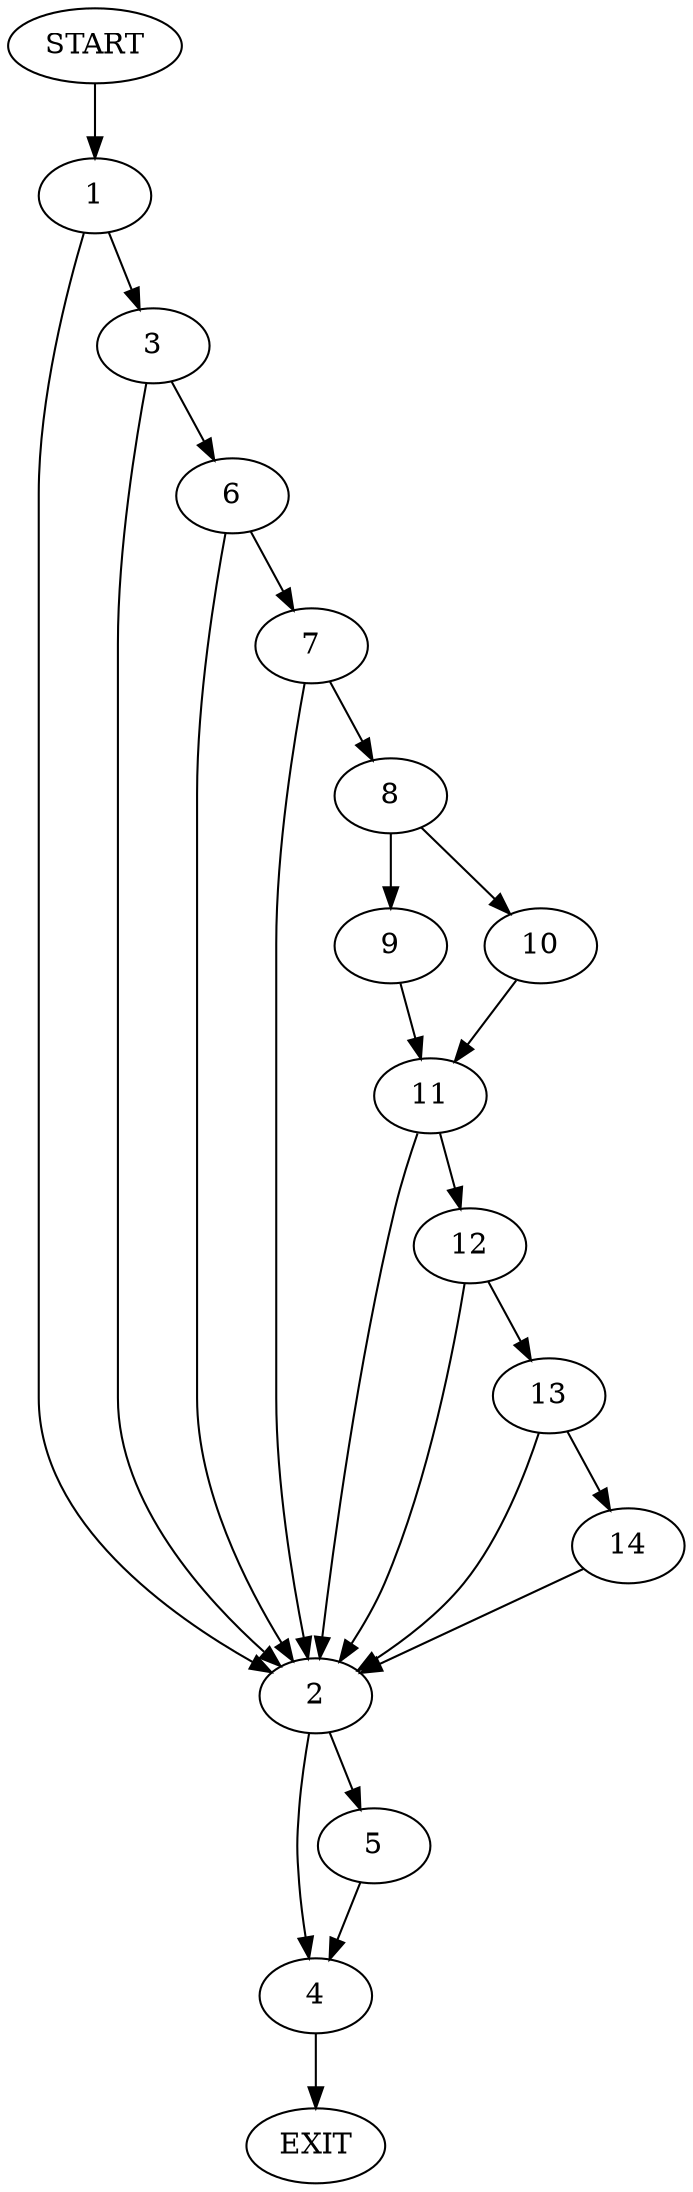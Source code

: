 digraph {
0 [label="START"]
15 [label="EXIT"]
0 -> 1
1 -> 2
1 -> 3
2 -> 4
2 -> 5
3 -> 6
3 -> 2
6 -> 7
6 -> 2
7 -> 8
7 -> 2
8 -> 9
8 -> 10
10 -> 11
9 -> 11
11 -> 2
11 -> 12
12 -> 13
12 -> 2
13 -> 14
13 -> 2
14 -> 2
4 -> 15
5 -> 4
}

